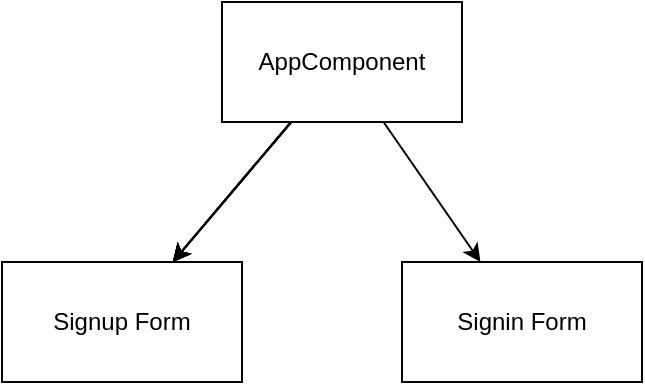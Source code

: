 <mxfile>
    <diagram id="ZR-PrIypqnQbIM3i5TUs" name="Page-1">
        <mxGraphModel dx="910" dy="714" grid="1" gridSize="10" guides="1" tooltips="1" connect="1" arrows="1" fold="1" page="1" pageScale="1" pageWidth="850" pageHeight="1100" math="0" shadow="0">
            <root>
                <mxCell id="0"/>
                <mxCell id="1" parent="0"/>
                <mxCell id="4" value="" style="edgeStyle=none;html=1;" parent="1" source="2" target="3" edge="1">
                    <mxGeometry relative="1" as="geometry"/>
                </mxCell>
                <mxCell id="5" value="" style="edgeStyle=none;html=1;" parent="1" source="2" target="3" edge="1">
                    <mxGeometry relative="1" as="geometry"/>
                </mxCell>
                <mxCell id="6" value="" style="edgeStyle=none;html=1;" parent="1" source="2" target="3" edge="1">
                    <mxGeometry relative="1" as="geometry"/>
                </mxCell>
                <mxCell id="7" value="" style="edgeStyle=none;html=1;" parent="1" source="2" target="3" edge="1">
                    <mxGeometry relative="1" as="geometry"/>
                </mxCell>
                <mxCell id="9" value="" style="edgeStyle=none;html=1;" parent="1" source="2" target="8" edge="1">
                    <mxGeometry relative="1" as="geometry"/>
                </mxCell>
                <mxCell id="2" value="AppComponent" style="rounded=0;whiteSpace=wrap;html=1;" parent="1" vertex="1">
                    <mxGeometry x="340" y="70" width="120" height="60" as="geometry"/>
                </mxCell>
                <mxCell id="3" value="Signup Form" style="whiteSpace=wrap;html=1;rounded=0;" parent="1" vertex="1">
                    <mxGeometry x="230" y="200" width="120" height="60" as="geometry"/>
                </mxCell>
                <mxCell id="8" value="Signin Form" style="rounded=0;whiteSpace=wrap;html=1;" parent="1" vertex="1">
                    <mxGeometry x="430" y="200" width="120" height="60" as="geometry"/>
                </mxCell>
            </root>
        </mxGraphModel>
    </diagram>
    <diagram id="eHlbUb-IFQCNO7hxaVsN" name="Page-2">
        <mxGraphModel dx="910" dy="714" grid="1" gridSize="10" guides="1" tooltips="1" connect="1" arrows="1" fold="1" page="1" pageScale="1" pageWidth="850" pageHeight="1100" math="0" shadow="0">
            <root>
                <mxCell id="0"/>
                <mxCell id="1" parent="0"/>
                <mxCell id="r-IHxgiZfwocwGXltbt7-1" value="" style="rounded=0;whiteSpace=wrap;html=1;" parent="1" vertex="1">
                    <mxGeometry x="40" y="40" width="800" height="60" as="geometry"/>
                </mxCell>
                <mxCell id="r-IHxgiZfwocwGXltbt7-2" value="&lt;b&gt;Signin&lt;/b&gt;" style="rounded=0;whiteSpace=wrap;html=1;" parent="1" vertex="1">
                    <mxGeometry x="720" y="40" width="120" height="60" as="geometry"/>
                </mxCell>
                <mxCell id="r-IHxgiZfwocwGXltbt7-3" value="&lt;b&gt;Signup&lt;/b&gt;" style="rounded=0;whiteSpace=wrap;html=1;" parent="1" vertex="1">
                    <mxGeometry x="600" y="40" width="120" height="60" as="geometry"/>
                </mxCell>
                <mxCell id="r-IHxgiZfwocwGXltbt7-4" value="" style="rounded=0;whiteSpace=wrap;html=1;" parent="1" vertex="1">
                    <mxGeometry x="40" y="100" width="800" height="460" as="geometry"/>
                </mxCell>
                <mxCell id="r-IHxgiZfwocwGXltbt7-5" value="Form" style="rounded=0;whiteSpace=wrap;html=1;" parent="1" vertex="1">
                    <mxGeometry x="130" y="130" width="630" height="350" as="geometry"/>
                </mxCell>
            </root>
        </mxGraphModel>
    </diagram>
</mxfile>